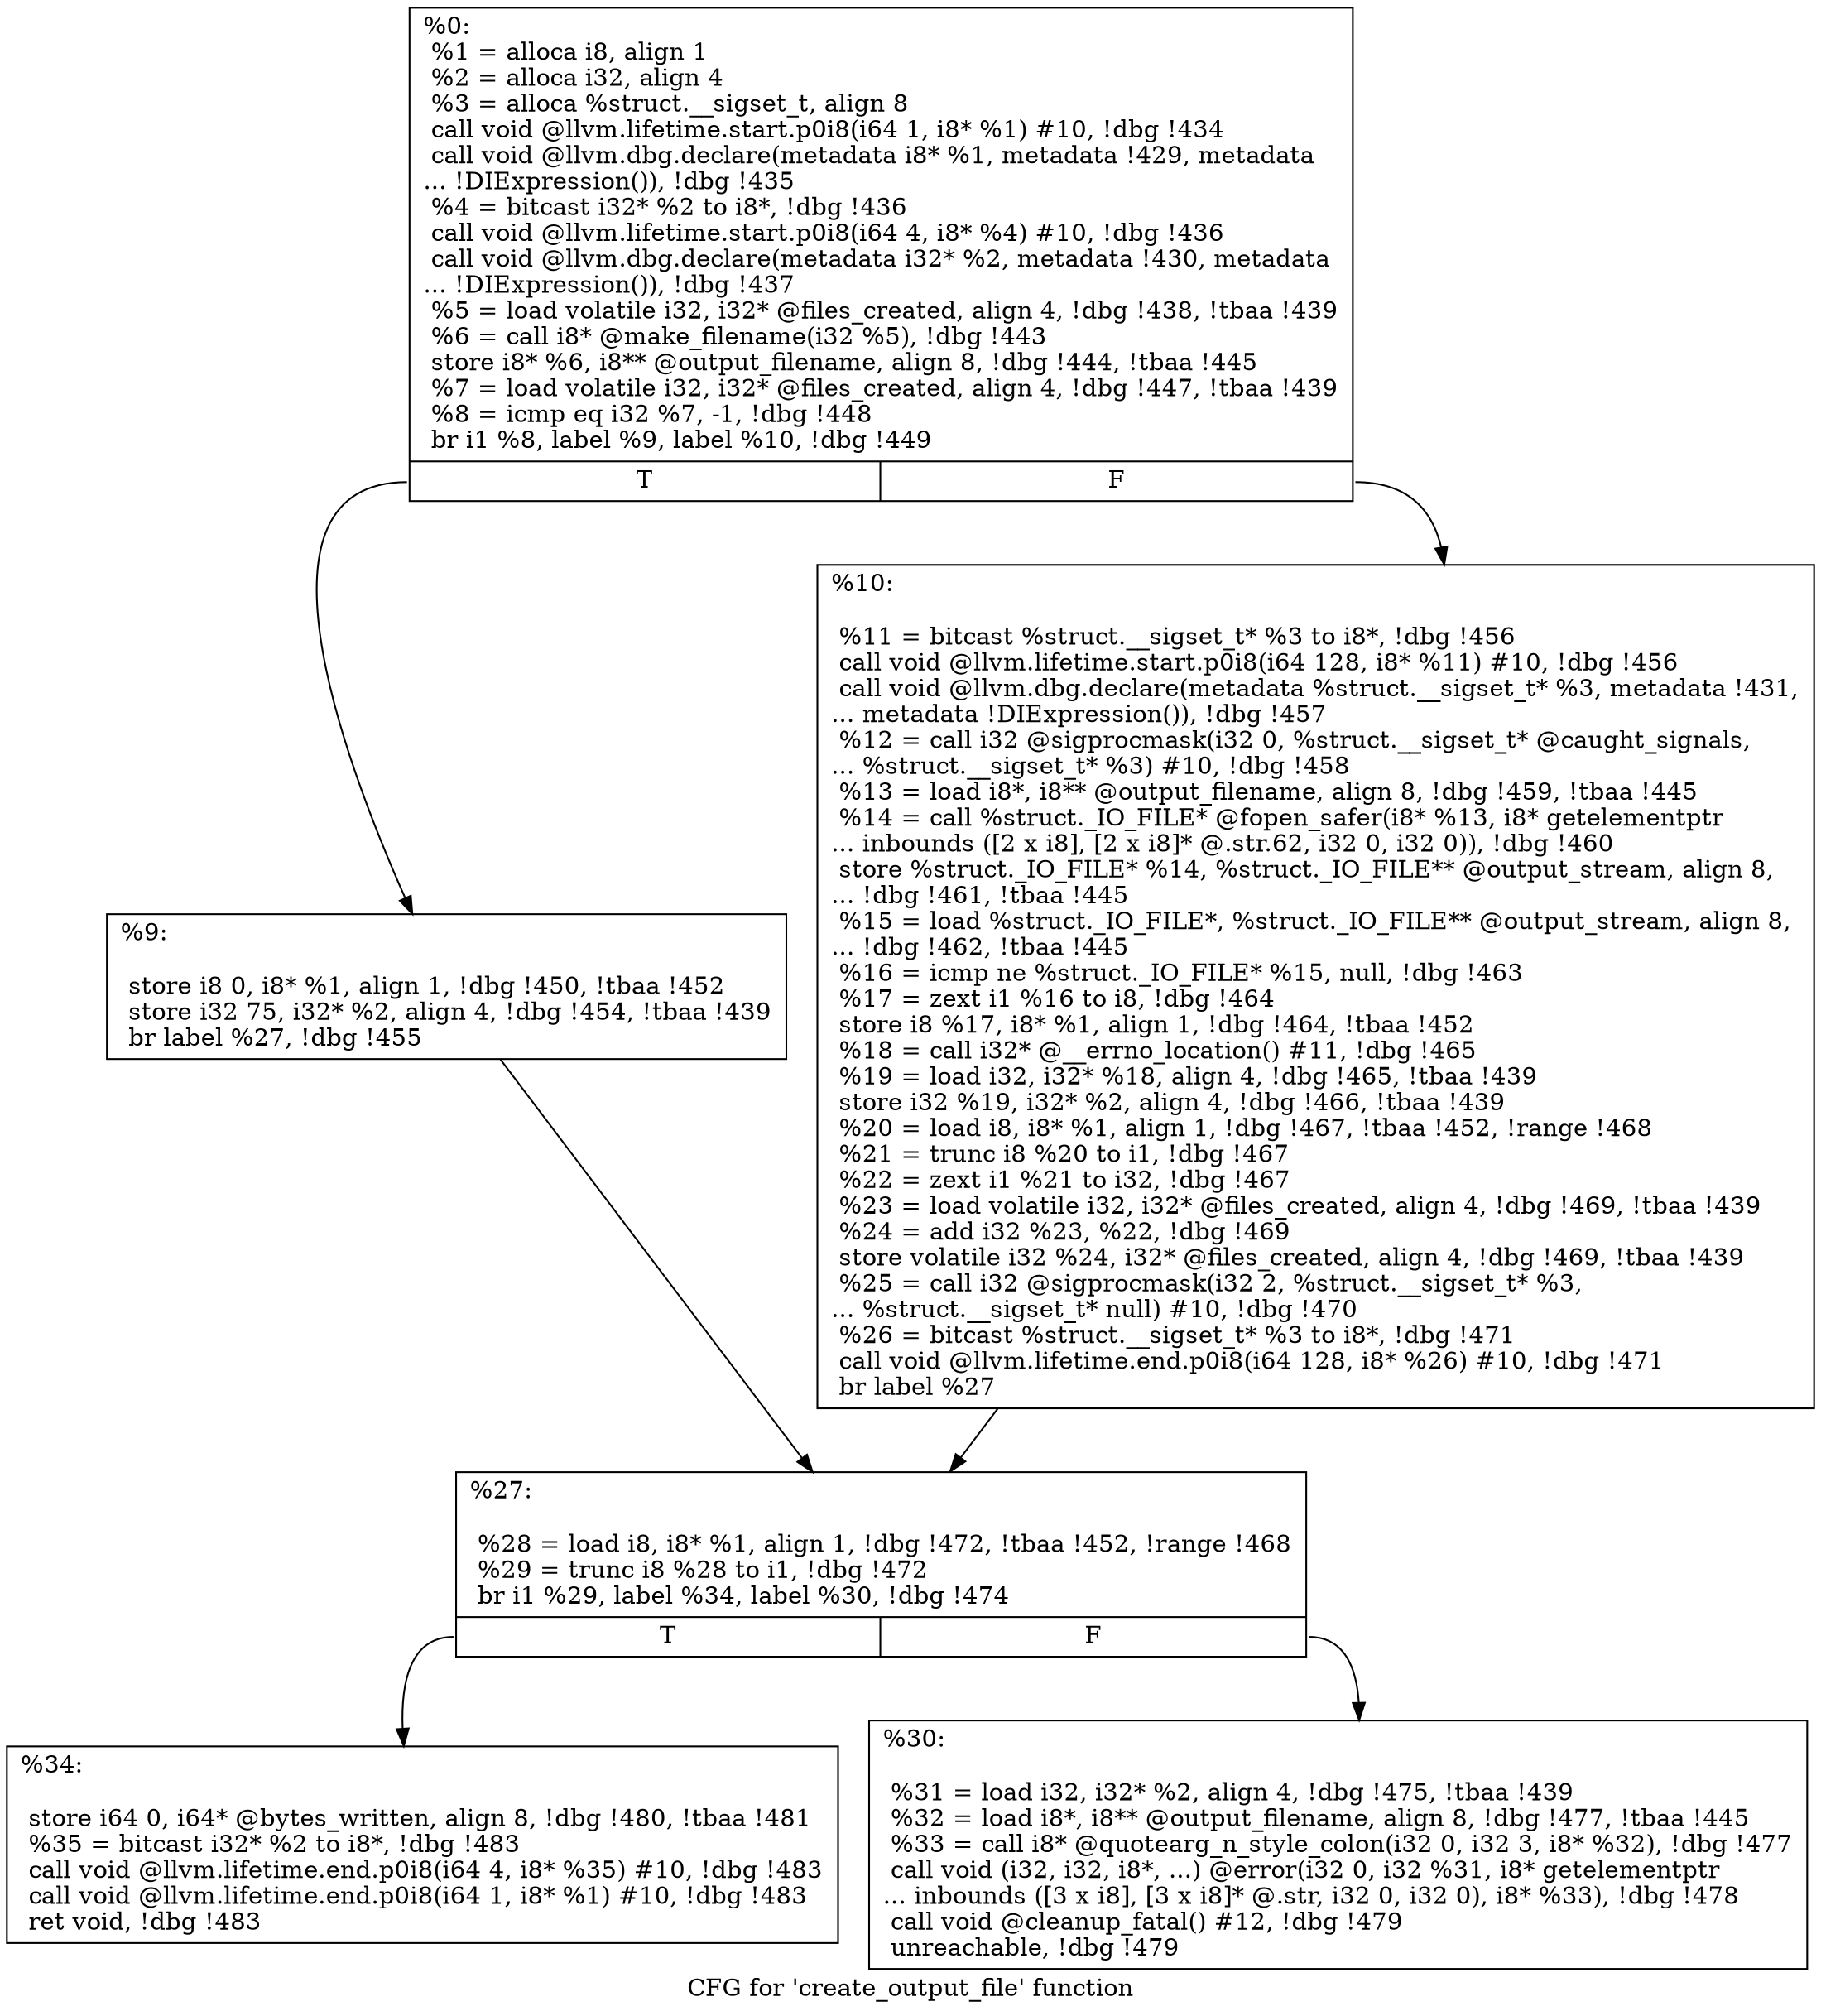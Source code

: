 digraph "CFG for 'create_output_file' function" {
	label="CFG for 'create_output_file' function";

	Node0x23cb950 [shape=record,label="{%0:\l  %1 = alloca i8, align 1\l  %2 = alloca i32, align 4\l  %3 = alloca %struct.__sigset_t, align 8\l  call void @llvm.lifetime.start.p0i8(i64 1, i8* %1) #10, !dbg !434\l  call void @llvm.dbg.declare(metadata i8* %1, metadata !429, metadata\l... !DIExpression()), !dbg !435\l  %4 = bitcast i32* %2 to i8*, !dbg !436\l  call void @llvm.lifetime.start.p0i8(i64 4, i8* %4) #10, !dbg !436\l  call void @llvm.dbg.declare(metadata i32* %2, metadata !430, metadata\l... !DIExpression()), !dbg !437\l  %5 = load volatile i32, i32* @files_created, align 4, !dbg !438, !tbaa !439\l  %6 = call i8* @make_filename(i32 %5), !dbg !443\l  store i8* %6, i8** @output_filename, align 8, !dbg !444, !tbaa !445\l  %7 = load volatile i32, i32* @files_created, align 4, !dbg !447, !tbaa !439\l  %8 = icmp eq i32 %7, -1, !dbg !448\l  br i1 %8, label %9, label %10, !dbg !449\l|{<s0>T|<s1>F}}"];
	Node0x23cb950:s0 -> Node0x23cef60;
	Node0x23cb950:s1 -> Node0x23cefb0;
	Node0x23cef60 [shape=record,label="{%9:\l\l  store i8 0, i8* %1, align 1, !dbg !450, !tbaa !452\l  store i32 75, i32* %2, align 4, !dbg !454, !tbaa !439\l  br label %27, !dbg !455\l}"];
	Node0x23cef60 -> Node0x23cf000;
	Node0x23cefb0 [shape=record,label="{%10:\l\l  %11 = bitcast %struct.__sigset_t* %3 to i8*, !dbg !456\l  call void @llvm.lifetime.start.p0i8(i64 128, i8* %11) #10, !dbg !456\l  call void @llvm.dbg.declare(metadata %struct.__sigset_t* %3, metadata !431,\l... metadata !DIExpression()), !dbg !457\l  %12 = call i32 @sigprocmask(i32 0, %struct.__sigset_t* @caught_signals,\l... %struct.__sigset_t* %3) #10, !dbg !458\l  %13 = load i8*, i8** @output_filename, align 8, !dbg !459, !tbaa !445\l  %14 = call %struct._IO_FILE* @fopen_safer(i8* %13, i8* getelementptr\l... inbounds ([2 x i8], [2 x i8]* @.str.62, i32 0, i32 0)), !dbg !460\l  store %struct._IO_FILE* %14, %struct._IO_FILE** @output_stream, align 8,\l... !dbg !461, !tbaa !445\l  %15 = load %struct._IO_FILE*, %struct._IO_FILE** @output_stream, align 8,\l... !dbg !462, !tbaa !445\l  %16 = icmp ne %struct._IO_FILE* %15, null, !dbg !463\l  %17 = zext i1 %16 to i8, !dbg !464\l  store i8 %17, i8* %1, align 1, !dbg !464, !tbaa !452\l  %18 = call i32* @__errno_location() #11, !dbg !465\l  %19 = load i32, i32* %18, align 4, !dbg !465, !tbaa !439\l  store i32 %19, i32* %2, align 4, !dbg !466, !tbaa !439\l  %20 = load i8, i8* %1, align 1, !dbg !467, !tbaa !452, !range !468\l  %21 = trunc i8 %20 to i1, !dbg !467\l  %22 = zext i1 %21 to i32, !dbg !467\l  %23 = load volatile i32, i32* @files_created, align 4, !dbg !469, !tbaa !439\l  %24 = add i32 %23, %22, !dbg !469\l  store volatile i32 %24, i32* @files_created, align 4, !dbg !469, !tbaa !439\l  %25 = call i32 @sigprocmask(i32 2, %struct.__sigset_t* %3,\l... %struct.__sigset_t* null) #10, !dbg !470\l  %26 = bitcast %struct.__sigset_t* %3 to i8*, !dbg !471\l  call void @llvm.lifetime.end.p0i8(i64 128, i8* %26) #10, !dbg !471\l  br label %27\l}"];
	Node0x23cefb0 -> Node0x23cf000;
	Node0x23cf000 [shape=record,label="{%27:\l\l  %28 = load i8, i8* %1, align 1, !dbg !472, !tbaa !452, !range !468\l  %29 = trunc i8 %28 to i1, !dbg !472\l  br i1 %29, label %34, label %30, !dbg !474\l|{<s0>T|<s1>F}}"];
	Node0x23cf000:s0 -> Node0x23cf0a0;
	Node0x23cf000:s1 -> Node0x23cf050;
	Node0x23cf050 [shape=record,label="{%30:\l\l  %31 = load i32, i32* %2, align 4, !dbg !475, !tbaa !439\l  %32 = load i8*, i8** @output_filename, align 8, !dbg !477, !tbaa !445\l  %33 = call i8* @quotearg_n_style_colon(i32 0, i32 3, i8* %32), !dbg !477\l  call void (i32, i32, i8*, ...) @error(i32 0, i32 %31, i8* getelementptr\l... inbounds ([3 x i8], [3 x i8]* @.str, i32 0, i32 0), i8* %33), !dbg !478\l  call void @cleanup_fatal() #12, !dbg !479\l  unreachable, !dbg !479\l}"];
	Node0x23cf0a0 [shape=record,label="{%34:\l\l  store i64 0, i64* @bytes_written, align 8, !dbg !480, !tbaa !481\l  %35 = bitcast i32* %2 to i8*, !dbg !483\l  call void @llvm.lifetime.end.p0i8(i64 4, i8* %35) #10, !dbg !483\l  call void @llvm.lifetime.end.p0i8(i64 1, i8* %1) #10, !dbg !483\l  ret void, !dbg !483\l}"];
}
